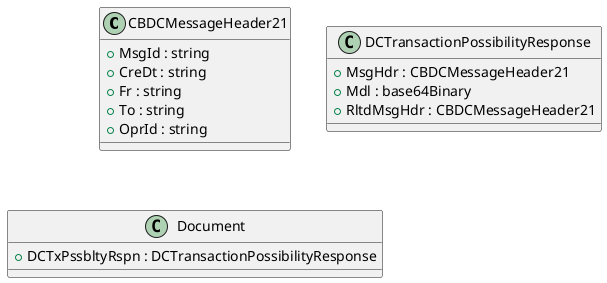 @startuml

class CBDCMessageHeader21 {
    +MsgId : string
    +CreDt : string
    +Fr : string
    +To : string
    +OprId : string
}
class DCTransactionPossibilityResponse {
    +MsgHdr : CBDCMessageHeader21
    +Mdl : base64Binary
    +RltdMsgHdr : CBDCMessageHeader21
}
class Document {
    +DCTxPssbltyRspn : DCTransactionPossibilityResponse
}

@enduml
